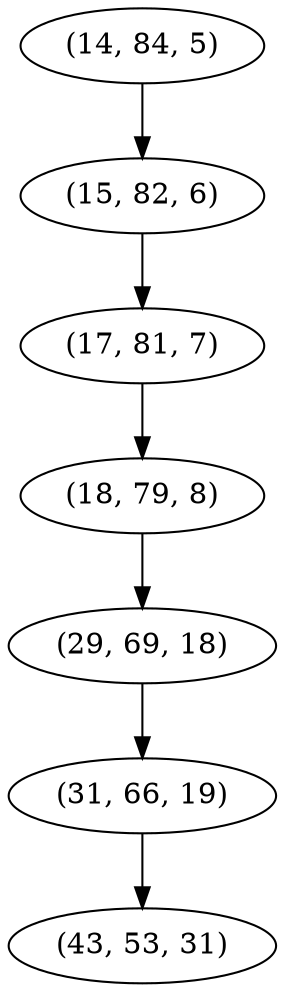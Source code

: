 digraph tree {
    "(14, 84, 5)";
    "(15, 82, 6)";
    "(17, 81, 7)";
    "(18, 79, 8)";
    "(29, 69, 18)";
    "(31, 66, 19)";
    "(43, 53, 31)";
    "(14, 84, 5)" -> "(15, 82, 6)";
    "(15, 82, 6)" -> "(17, 81, 7)";
    "(17, 81, 7)" -> "(18, 79, 8)";
    "(18, 79, 8)" -> "(29, 69, 18)";
    "(29, 69, 18)" -> "(31, 66, 19)";
    "(31, 66, 19)" -> "(43, 53, 31)";
}
